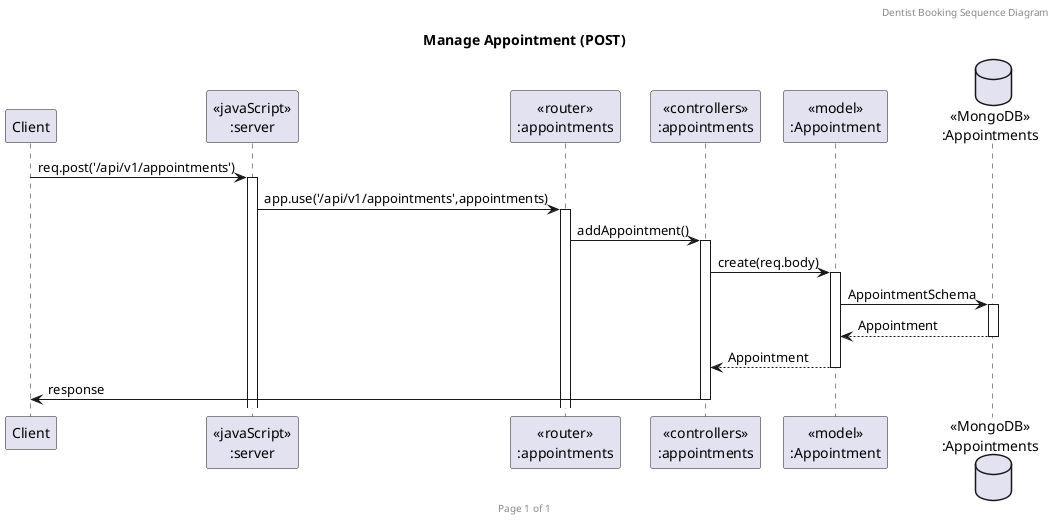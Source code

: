 @startuml Manage Appointment (POST)

header Dentist Booking Sequence Diagram
footer Page %page% of %lastpage%
title "Manage Appointment (POST)"

participant "Client" as client
participant "<<javaScript>>\n:server" as server
participant "<<router>>\n:appointments" as routerAppointments
participant "<<controllers>>\n:appointments" as controllersAppointments
participant "<<model>>\n:Appointment" as modelAppointment
database "<<MongoDB>>\n:Appointments" as AppointmentsDatabase

client->server ++:req.post('/api/v1/appointments')
server->routerAppointments ++:app.use('/api/v1/appointments',appointments)
routerAppointments -> controllersAppointments ++:addAppointment()
controllersAppointments->modelAppointment ++:create(req.body)
modelAppointment -> AppointmentsDatabase ++: AppointmentSchema
AppointmentsDatabase --> modelAppointment --: Appointment
controllersAppointments <-- modelAppointment --: Appointment
controllersAppointments->client --:response

@enduml
